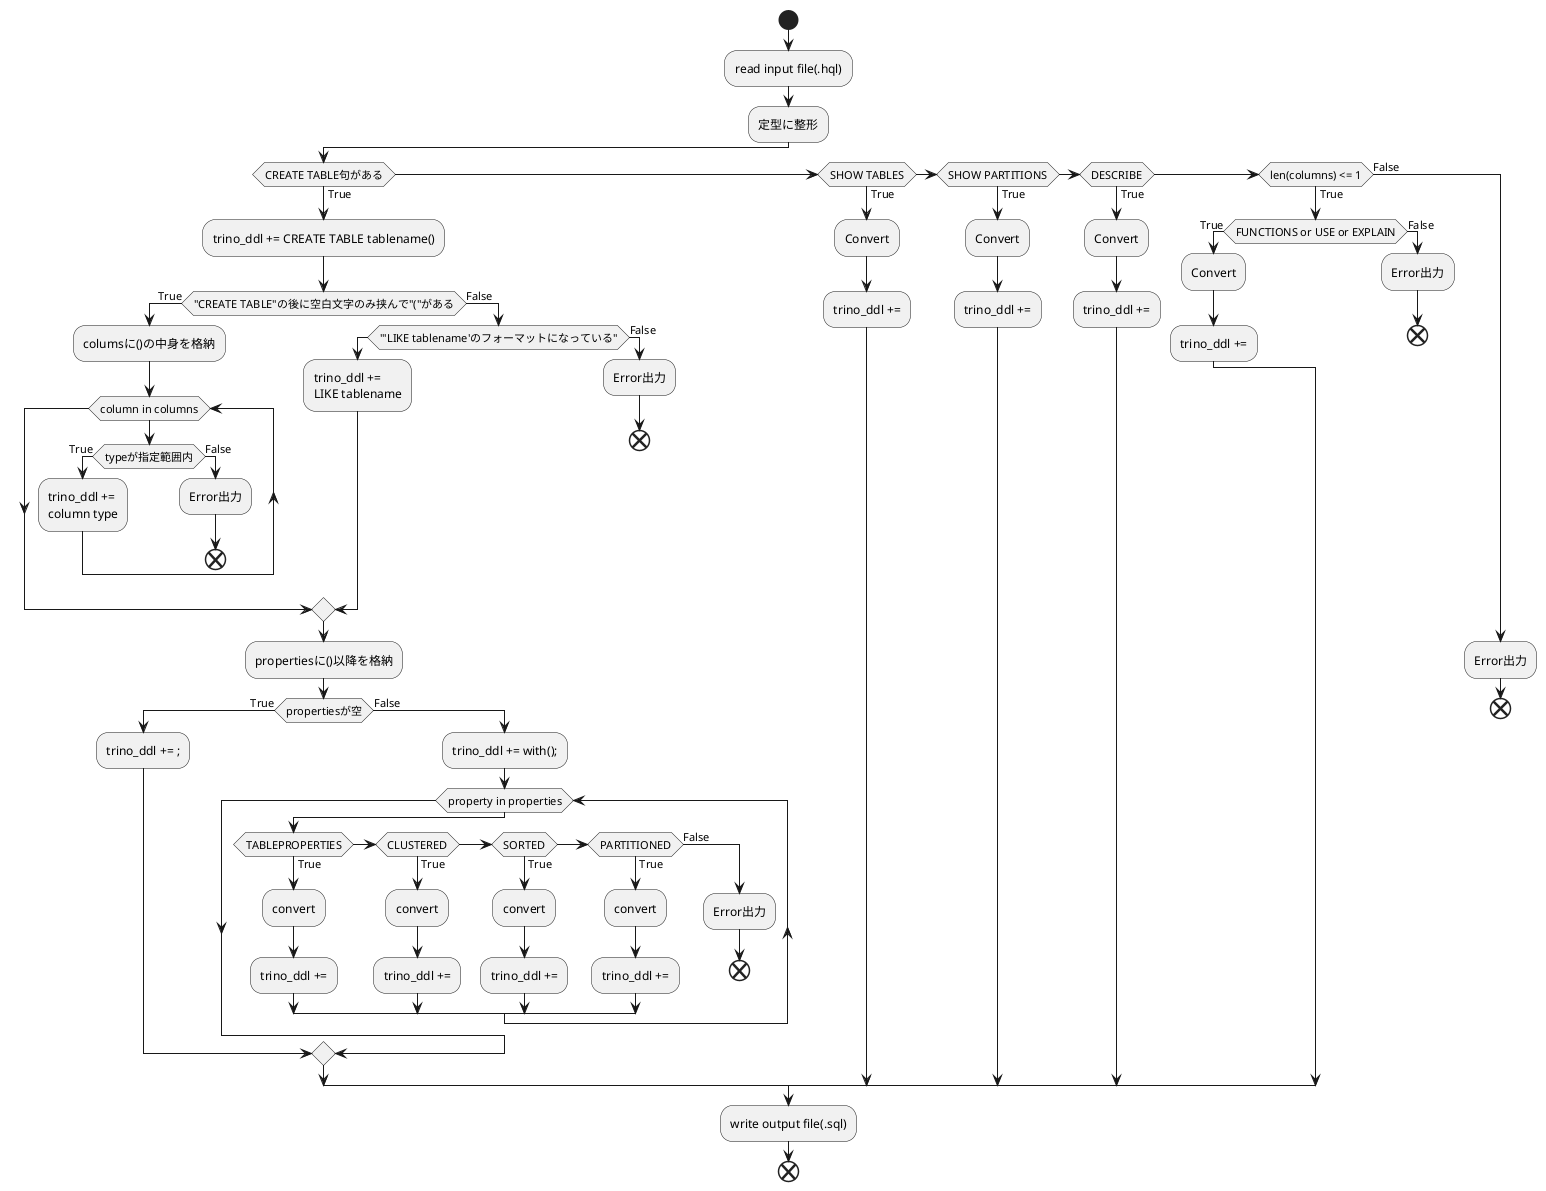 @startuml name
start
    :read input file(.hql);
    :定型に整形;
    if (CREATE TABLE句がある) then (True)

        :trino_ddl += CREATE TABLE tablename();
        if ("CREATE TABLE"の後に空白文字のみ挟んで"("がある) then (True)
            :columsに()の中身を格納;

            while (column in columns)

                if (typeが指定範囲内) then (True)
                    :trino_ddl += 
                    column type; 
                else (False)
                    :Error出力;
                    end
                endif  

            endwhile

        else (False)
            if ("'LIKE tablename'のフォーマットになっている")
                :trino_ddl += 
                LIKE tablename;
            else (False)
                :Error出力;
                end
            endif
        endif

        :propertiesに()以降を格納;

        if (propertiesが空) then (True)
            :trino_ddl += ;;

        else (False)

            :trino_ddl += with();;

            while (property in properties)

                if (TABLEPROPERTIES) then (True)
                    :convert;
                    :trino_ddl +=;
                elseif (CLUSTERED) then (True)
                    :convert;
                    :trino_ddl +=;
                elseif (SORTED) then (True)
                    :convert;
                    :trino_ddl +=;
                elseif (PARTITIONED) then (True)
                    :convert;
                    :trino_ddl +=;
                else (False)
                    :Error出力;
                    end
                endif

            endwhile
        endif



    elseif (SHOW TABLES) then (True)
        :Convert;
        :trino_ddl +=;

    elseif (SHOW PARTITIONS) then (True)
        :Convert;
        :trino_ddl +=;

    elseif (DESCRIBE) then (True)
        :Convert;
        :trino_ddl +=;

    elseif (len(columns) <= 1) then (True)
        if (FUNCTIONS or USE or EXPLAIN) then (True)
            :Convert;
            :trino_ddl +=;
        else (False)
            :Error出力;
        end
        endif

    else (False)
        :Error出力;
        end

    endif

    :write output file(.sql);


end
@enduml
